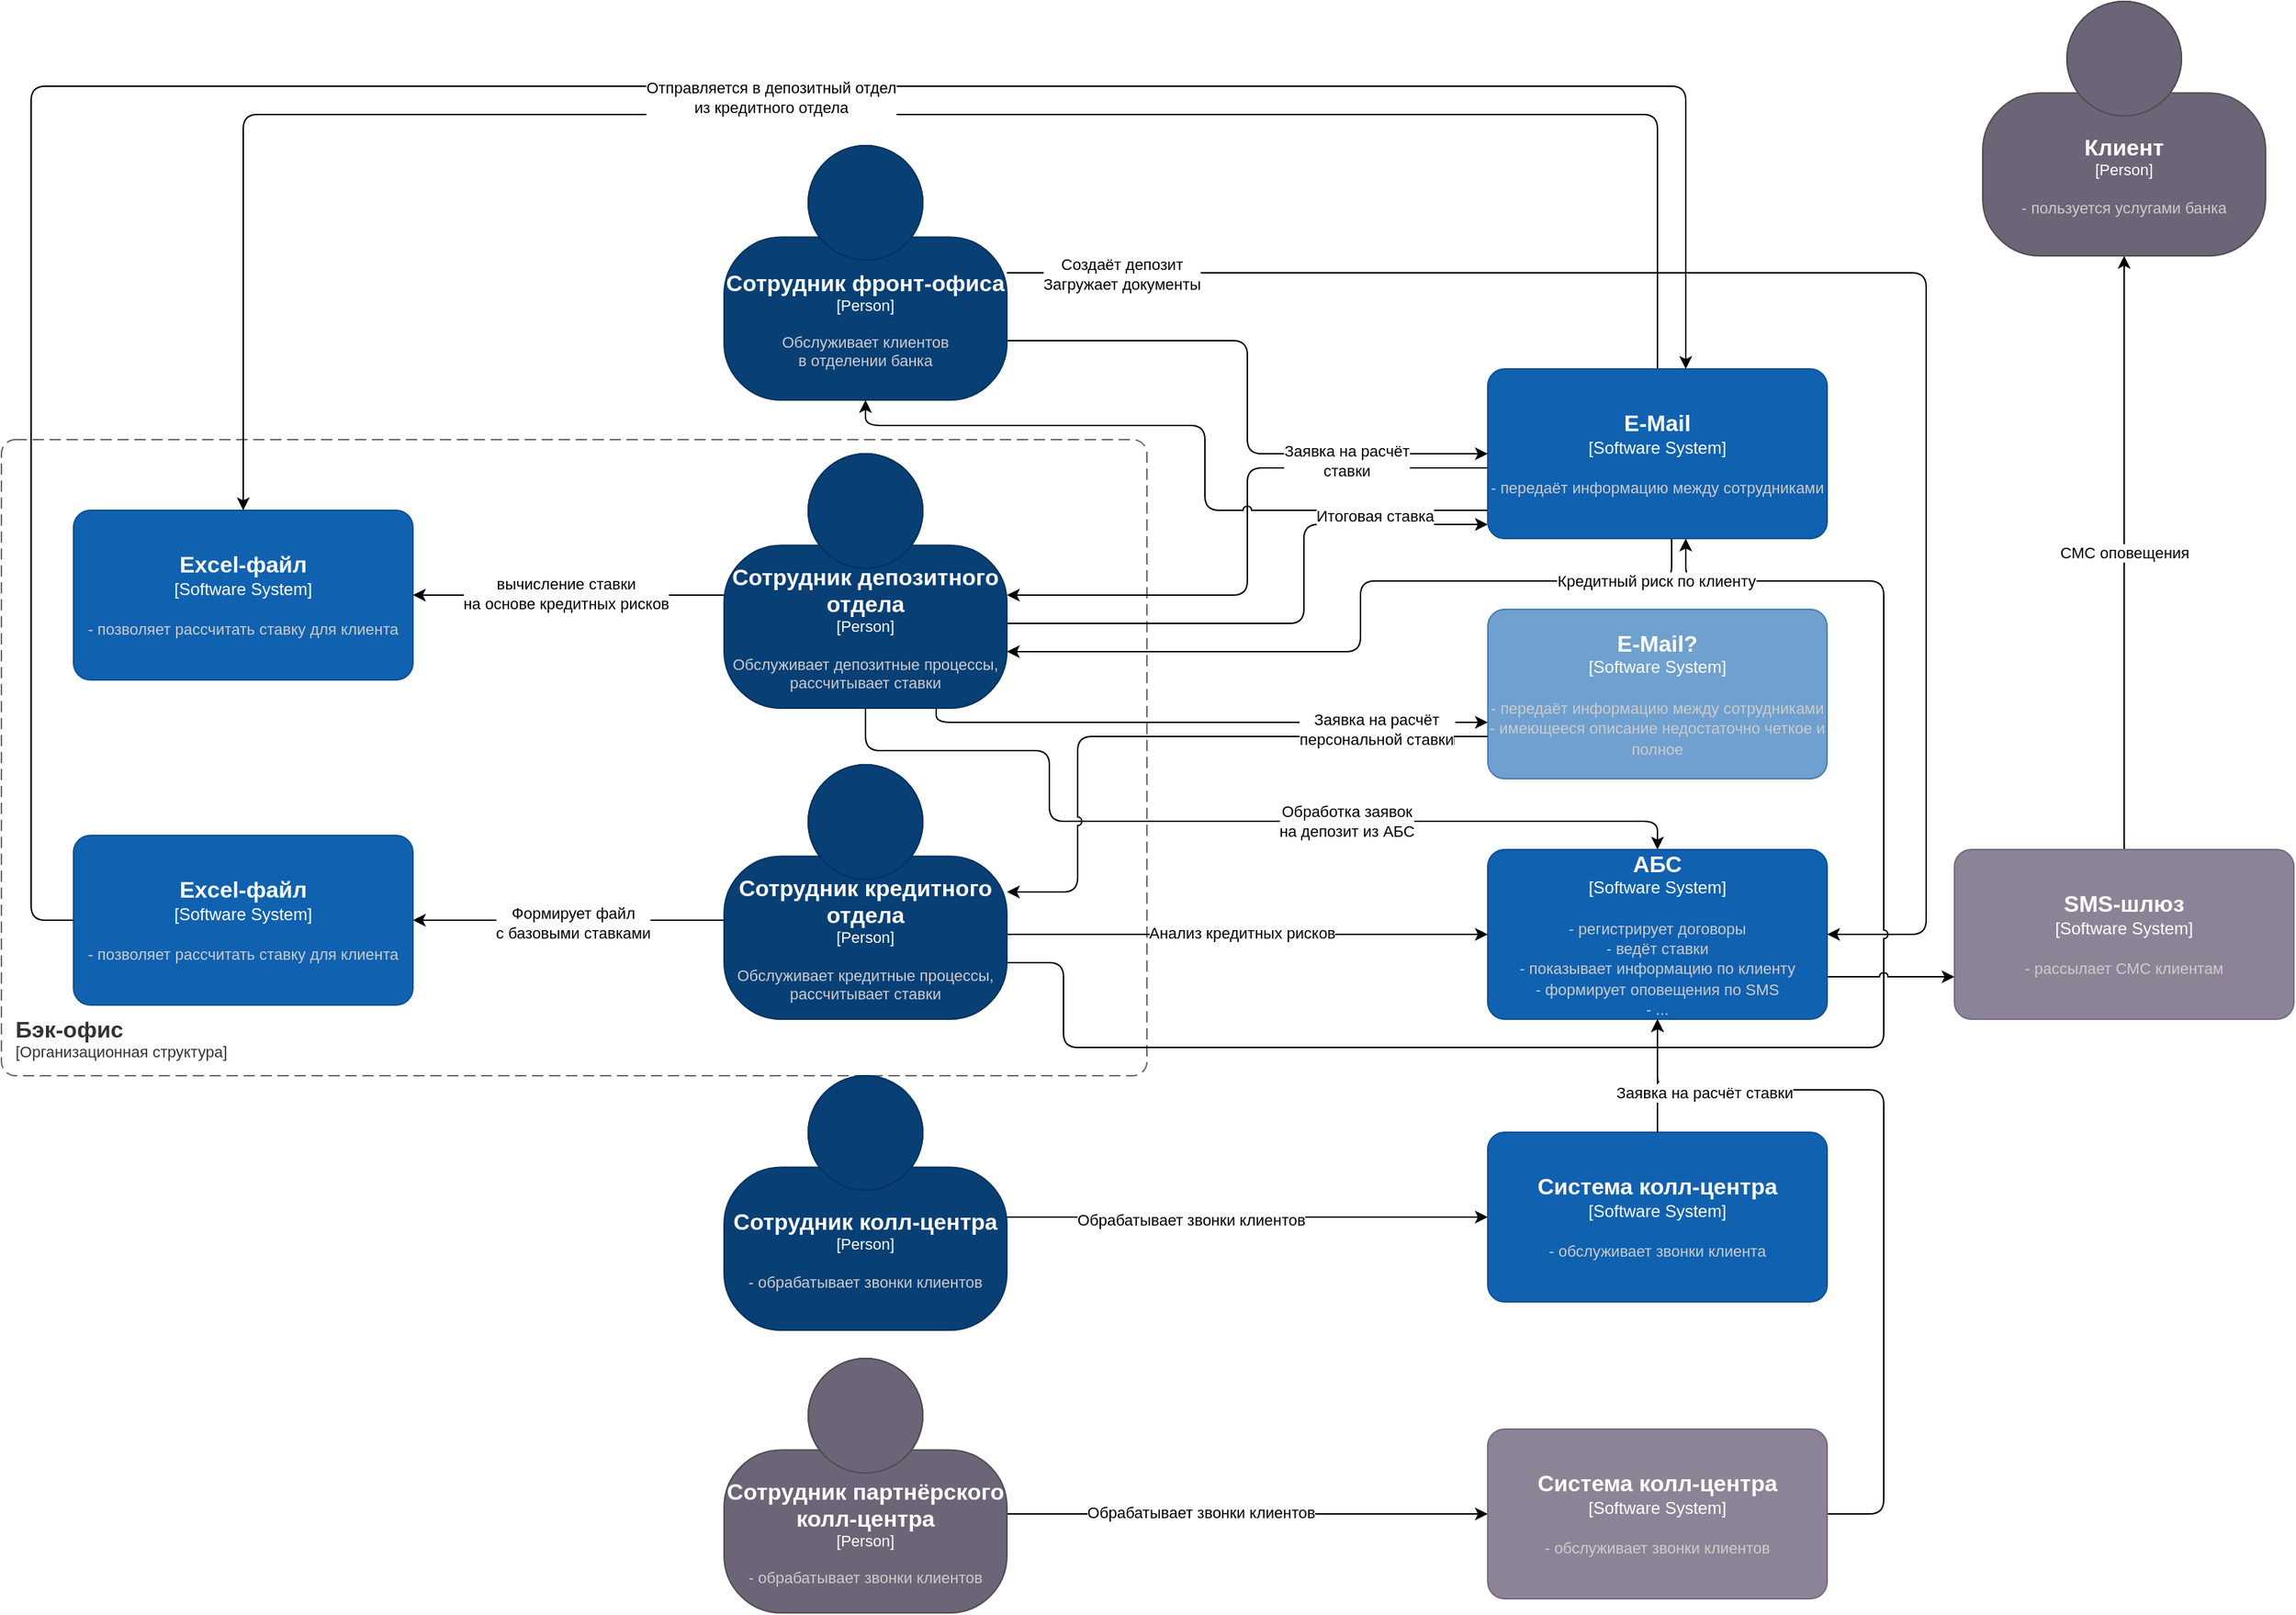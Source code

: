 <mxfile version="27.0.9">
  <diagram name="Страница — 1" id="KjWkleZZbCZscsp7wQsV">
    <mxGraphModel dx="2855" dy="1108" grid="1" gridSize="10" guides="1" tooltips="1" connect="1" arrows="1" fold="1" page="1" pageScale="1" pageWidth="827" pageHeight="1169" math="0" shadow="0">
      <root>
        <mxCell id="0" />
        <mxCell id="1" parent="0" />
        <object placeholders="1" c4Name="Бэк-офис" c4Type="SystemScopeBoundary" c4Application="Организационная структура" label="&lt;font style=&quot;font-size: 16px&quot;&gt;&lt;b&gt;&lt;div style=&quot;text-align: left&quot;&gt;%c4Name%&lt;/div&gt;&lt;/b&gt;&lt;/font&gt;&lt;div style=&quot;text-align: left&quot;&gt;[%c4Application%]&lt;/div&gt;" id="tq3pnu3r2JfOIP0zCL7x-13">
          <mxCell style="rounded=1;fontSize=11;whiteSpace=wrap;html=1;dashed=1;arcSize=20;fillColor=none;strokeColor=#666666;fontColor=#333333;labelBackgroundColor=none;align=left;verticalAlign=bottom;labelBorderColor=none;spacingTop=0;spacing=10;dashPattern=8 4;metaEdit=1;rotatable=0;perimeter=rectanglePerimeter;noLabel=0;labelPadding=0;allowArrows=0;connectable=0;expand=0;recursiveResize=0;editable=1;pointerEvents=0;absoluteArcSize=1;points=[[0.25,0,0],[0.5,0,0],[0.75,0,0],[1,0.25,0],[1,0.5,0],[1,0.75,0],[0.75,1,0],[0.5,1,0],[0.25,1,0],[0,0.75,0],[0,0.5,0],[0,0.25,0]];" vertex="1" parent="1">
            <mxGeometry x="-401" y="330" width="810" height="450" as="geometry" />
          </mxCell>
        </object>
        <mxCell id="tq3pnu3r2JfOIP0zCL7x-14" style="edgeStyle=orthogonalEdgeStyle;rounded=1;orthogonalLoop=1;jettySize=auto;html=1;curved=0;" edge="1" parent="1" source="tq3pnu3r2JfOIP0zCL7x-3" target="tq3pnu3r2JfOIP0zCL7x-15">
          <mxGeometry relative="1" as="geometry">
            <mxPoint x="650.0" y="522.49" as="targetPoint" />
            <mxPoint x="310" y="492.49" as="sourcePoint" />
            <Array as="points">
              <mxPoint x="260" y="530" />
            </Array>
          </mxGeometry>
        </mxCell>
        <mxCell id="tq3pnu3r2JfOIP0zCL7x-17" value="Заявка на расчёт&lt;div&gt;персональной ставки&lt;/div&gt;" style="edgeLabel;html=1;align=center;verticalAlign=middle;resizable=0;points=[];" vertex="1" connectable="0" parent="tq3pnu3r2JfOIP0zCL7x-14">
          <mxGeometry x="-0.116" relative="1" as="geometry">
            <mxPoint x="145" y="5" as="offset" />
          </mxGeometry>
        </mxCell>
        <mxCell id="tq3pnu3r2JfOIP0zCL7x-25" style="edgeStyle=orthogonalEdgeStyle;rounded=1;orthogonalLoop=1;jettySize=auto;html=1;curved=0;" edge="1" parent="1" source="tq3pnu3r2JfOIP0zCL7x-3" target="tq3pnu3r2JfOIP0zCL7x-24">
          <mxGeometry relative="1" as="geometry">
            <Array as="points">
              <mxPoint x="20" y="440" />
              <mxPoint x="20" y="440" />
            </Array>
          </mxGeometry>
        </mxCell>
        <mxCell id="tq3pnu3r2JfOIP0zCL7x-26" value="вычисление ставки&lt;div&gt;на основе кредитных рисков&lt;/div&gt;" style="edgeLabel;html=1;align=center;verticalAlign=middle;resizable=0;points=[];" vertex="1" connectable="0" parent="tq3pnu3r2JfOIP0zCL7x-25">
          <mxGeometry x="0.016" y="-1" relative="1" as="geometry">
            <mxPoint as="offset" />
          </mxGeometry>
        </mxCell>
        <mxCell id="tq3pnu3r2JfOIP0zCL7x-27" style="edgeStyle=orthogonalEdgeStyle;rounded=1;orthogonalLoop=1;jettySize=auto;html=1;curved=0;" edge="1" parent="1" source="tq3pnu3r2JfOIP0zCL7x-3" target="tq3pnu3r2JfOIP0zCL7x-5">
          <mxGeometry relative="1" as="geometry">
            <Array as="points">
              <mxPoint x="520" y="460" />
              <mxPoint x="520" y="390" />
            </Array>
          </mxGeometry>
        </mxCell>
        <mxCell id="tq3pnu3r2JfOIP0zCL7x-29" value="Итоговая ставка" style="edgeLabel;html=1;align=center;verticalAlign=middle;resizable=0;points=[];" vertex="1" connectable="0" parent="tq3pnu3r2JfOIP0zCL7x-27">
          <mxGeometry x="0.511" y="-1" relative="1" as="geometry">
            <mxPoint x="20" y="-8" as="offset" />
          </mxGeometry>
        </mxCell>
        <mxCell id="tq3pnu3r2JfOIP0zCL7x-41" style="edgeStyle=orthogonalEdgeStyle;rounded=1;orthogonalLoop=1;jettySize=auto;html=1;curved=0;jumpStyle=arc;" edge="1" parent="1" source="tq3pnu3r2JfOIP0zCL7x-3" target="tq3pnu3r2JfOIP0zCL7x-4">
          <mxGeometry relative="1" as="geometry">
            <Array as="points">
              <mxPoint x="210" y="550" />
              <mxPoint x="340" y="550" />
              <mxPoint x="340" y="600" />
              <mxPoint x="770" y="600" />
            </Array>
          </mxGeometry>
        </mxCell>
        <mxCell id="tq3pnu3r2JfOIP0zCL7x-42" value="Обработка заявок&lt;div&gt;на депозит из АБС&lt;/div&gt;" style="edgeLabel;html=1;align=center;verticalAlign=middle;resizable=0;points=[];" vertex="1" connectable="0" parent="tq3pnu3r2JfOIP0zCL7x-41">
          <mxGeometry x="0.272" relative="1" as="geometry">
            <mxPoint as="offset" />
          </mxGeometry>
        </mxCell>
        <object placeholders="1" c4Name="Сотрудник депозитного отдела" c4Type="Person" c4Description="Обслуживает депозитные процессы,&#xa;рассчитывает ставки" label="&lt;font style=&quot;font-size: 16px&quot;&gt;&lt;b&gt;%c4Name%&lt;/b&gt;&lt;/font&gt;&lt;div&gt;[%c4Type%]&lt;/div&gt;&lt;br&gt;&lt;div&gt;&lt;font style=&quot;font-size: 11px&quot;&gt;&lt;font color=&quot;#cccccc&quot;&gt;%c4Description%&lt;/font&gt;&lt;/div&gt;" id="tq3pnu3r2JfOIP0zCL7x-3">
          <mxCell style="html=1;fontSize=11;dashed=0;whiteSpace=wrap;fillColor=#083F75;strokeColor=#06315C;fontColor=#ffffff;shape=mxgraph.c4.person2;align=center;metaEdit=1;points=[[0.5,0,0],[1,0.5,0],[1,0.75,0],[0.75,1,0],[0.5,1,0],[0.25,1,0],[0,0.75,0],[0,0.5,0]];resizable=0;" vertex="1" parent="1">
            <mxGeometry x="110" y="340" width="200" height="180" as="geometry" />
          </mxCell>
        </object>
        <mxCell id="tq3pnu3r2JfOIP0zCL7x-6" style="edgeStyle=orthogonalEdgeStyle;rounded=1;orthogonalLoop=1;jettySize=auto;html=1;curved=0;" edge="1" parent="1" source="tq3pnu3r2JfOIP0zCL7x-1" target="tq3pnu3r2JfOIP0zCL7x-5">
          <mxGeometry relative="1" as="geometry">
            <Array as="points">
              <mxPoint x="480" y="260" />
              <mxPoint x="480" y="340" />
            </Array>
          </mxGeometry>
        </mxCell>
        <mxCell id="tq3pnu3r2JfOIP0zCL7x-8" value="Заявка на расчёт&lt;div&gt;ставки&lt;/div&gt;" style="edgeLabel;html=1;align=center;verticalAlign=middle;resizable=0;points=[];" vertex="1" connectable="0" parent="tq3pnu3r2JfOIP0zCL7x-6">
          <mxGeometry x="-0.512" relative="1" as="geometry">
            <mxPoint x="137" y="85" as="offset" />
          </mxGeometry>
        </mxCell>
        <mxCell id="tq3pnu3r2JfOIP0zCL7x-43" style="edgeStyle=orthogonalEdgeStyle;rounded=1;orthogonalLoop=1;jettySize=auto;html=1;curved=0;jumpStyle=arc;" edge="1" parent="1" source="tq3pnu3r2JfOIP0zCL7x-1" target="tq3pnu3r2JfOIP0zCL7x-4">
          <mxGeometry relative="1" as="geometry">
            <Array as="points">
              <mxPoint x="960" y="212" />
              <mxPoint x="960" y="680" />
            </Array>
          </mxGeometry>
        </mxCell>
        <mxCell id="tq3pnu3r2JfOIP0zCL7x-44" value="Создаёт депозит&lt;div&gt;Загружает документы&lt;/div&gt;" style="edgeLabel;html=1;align=center;verticalAlign=middle;resizable=0;points=[];" vertex="1" connectable="0" parent="tq3pnu3r2JfOIP0zCL7x-43">
          <mxGeometry x="-0.864" y="-1" relative="1" as="geometry">
            <mxPoint as="offset" />
          </mxGeometry>
        </mxCell>
        <object placeholders="1" c4Name="Сотрудник фронт-офиса" c4Type="Person" c4Description="Обслуживает клиентов&#xa;в отделении банка" label="&lt;font style=&quot;font-size: 16px&quot;&gt;&lt;b&gt;%c4Name%&lt;/b&gt;&lt;/font&gt;&lt;div&gt;[%c4Type%]&lt;/div&gt;&lt;br&gt;&lt;div&gt;&lt;font style=&quot;font-size: 11px&quot;&gt;&lt;font color=&quot;#cccccc&quot;&gt;%c4Description%&lt;/font&gt;&lt;/div&gt;" id="tq3pnu3r2JfOIP0zCL7x-1">
          <mxCell style="html=1;fontSize=11;dashed=0;whiteSpace=wrap;fillColor=#083F75;strokeColor=#06315C;fontColor=#ffffff;shape=mxgraph.c4.person2;align=center;metaEdit=1;points=[[0.5,0,0],[1,0.5,0],[1,0.75,0],[0.75,1,0],[0.5,1,0],[0.25,1,0],[0,0.75,0],[0,0.5,0]];resizable=0;" vertex="1" parent="1">
            <mxGeometry x="110" y="122" width="200" height="180" as="geometry" />
          </mxCell>
        </object>
        <mxCell id="tq3pnu3r2JfOIP0zCL7x-19" style="edgeStyle=orthogonalEdgeStyle;rounded=0;orthogonalLoop=1;jettySize=auto;html=1;" edge="1" parent="1" source="tq3pnu3r2JfOIP0zCL7x-2" target="tq3pnu3r2JfOIP0zCL7x-4">
          <mxGeometry relative="1" as="geometry">
            <Array as="points">
              <mxPoint x="390" y="680" />
              <mxPoint x="390" y="680" />
            </Array>
          </mxGeometry>
        </mxCell>
        <mxCell id="tq3pnu3r2JfOIP0zCL7x-20" value="Анализ кредитных рисков" style="edgeLabel;html=1;align=center;verticalAlign=middle;resizable=0;points=[];" vertex="1" connectable="0" parent="tq3pnu3r2JfOIP0zCL7x-19">
          <mxGeometry x="-0.023" y="1" relative="1" as="geometry">
            <mxPoint as="offset" />
          </mxGeometry>
        </mxCell>
        <mxCell id="tq3pnu3r2JfOIP0zCL7x-21" style="edgeStyle=orthogonalEdgeStyle;rounded=1;orthogonalLoop=1;jettySize=auto;html=1;curved=0;jumpStyle=arc;" edge="1" parent="1" source="tq3pnu3r2JfOIP0zCL7x-2" target="tq3pnu3r2JfOIP0zCL7x-5">
          <mxGeometry relative="1" as="geometry">
            <Array as="points">
              <mxPoint x="350" y="700" />
              <mxPoint x="350" y="760" />
              <mxPoint x="930" y="760" />
              <mxPoint x="930" y="430" />
              <mxPoint x="790" y="430" />
            </Array>
          </mxGeometry>
        </mxCell>
        <mxCell id="tq3pnu3r2JfOIP0zCL7x-51" style="edgeStyle=orthogonalEdgeStyle;rounded=0;orthogonalLoop=1;jettySize=auto;html=1;" edge="1" parent="1" source="tq3pnu3r2JfOIP0zCL7x-2" target="tq3pnu3r2JfOIP0zCL7x-50">
          <mxGeometry relative="1" as="geometry">
            <Array as="points">
              <mxPoint x="50" y="670" />
              <mxPoint x="50" y="670" />
            </Array>
          </mxGeometry>
        </mxCell>
        <mxCell id="tq3pnu3r2JfOIP0zCL7x-52" value="Формирует файл&lt;div&gt;с базовыми ставками&lt;/div&gt;" style="edgeLabel;html=1;align=center;verticalAlign=middle;resizable=0;points=[];" vertex="1" connectable="0" parent="tq3pnu3r2JfOIP0zCL7x-51">
          <mxGeometry x="-0.021" y="2" relative="1" as="geometry">
            <mxPoint as="offset" />
          </mxGeometry>
        </mxCell>
        <object placeholders="1" c4Name="Сотрудник кредитного отдела" c4Type="Person" c4Description="Обслуживает кредитные процессы,&#xa;рассчитывает ставки" label="&lt;font style=&quot;font-size: 16px&quot;&gt;&lt;b&gt;%c4Name%&lt;/b&gt;&lt;/font&gt;&lt;div&gt;[%c4Type%]&lt;/div&gt;&lt;br&gt;&lt;div&gt;&lt;font style=&quot;font-size: 11px&quot;&gt;&lt;font color=&quot;#cccccc&quot;&gt;%c4Description%&lt;/font&gt;&lt;/div&gt;" id="tq3pnu3r2JfOIP0zCL7x-2">
          <mxCell style="html=1;fontSize=11;dashed=0;whiteSpace=wrap;fillColor=#083F75;strokeColor=#06315C;fontColor=#ffffff;shape=mxgraph.c4.person2;align=center;metaEdit=1;points=[[0.5,0,0],[1,0.5,0],[1,0.75,0],[0.75,1,0],[0.5,1,0],[0.25,1,0],[0,0.75,0],[0,0.5,0]];resizable=0;" vertex="1" parent="1">
            <mxGeometry x="110" y="560" width="200" height="180" as="geometry" />
          </mxCell>
        </object>
        <mxCell id="tq3pnu3r2JfOIP0zCL7x-46" style="edgeStyle=orthogonalEdgeStyle;rounded=0;orthogonalLoop=1;jettySize=auto;html=1;jumpStyle=arc;" edge="1" parent="1" source="tq3pnu3r2JfOIP0zCL7x-4" target="tq3pnu3r2JfOIP0zCL7x-45">
          <mxGeometry relative="1" as="geometry">
            <Array as="points">
              <mxPoint x="940" y="710" />
              <mxPoint x="940" y="710" />
            </Array>
          </mxGeometry>
        </mxCell>
        <object placeholders="1" c4Name="АБС" c4Type="Software System" c4Description="- регистрирует договоры&#xa;- ведёт ставки&#xa;- показывает информацию по клиенту&#xa;- формирует оповещения по SMS&#xa;- ..." label="&lt;font style=&quot;font-size: 16px&quot;&gt;&lt;b&gt;%c4Name%&lt;/b&gt;&lt;/font&gt;&lt;div&gt;[%c4Type%]&lt;/div&gt;&lt;br&gt;&lt;div&gt;&lt;font style=&quot;font-size: 11px&quot;&gt;&lt;font color=&quot;#cccccc&quot;&gt;%c4Description%&lt;/font&gt;&lt;/div&gt;" id="tq3pnu3r2JfOIP0zCL7x-4">
          <mxCell style="rounded=1;whiteSpace=wrap;html=1;labelBackgroundColor=none;fillColor=#1061B0;fontColor=#ffffff;align=center;arcSize=10;strokeColor=#0D5091;metaEdit=1;resizable=0;points=[[0.25,0,0],[0.5,0,0],[0.75,0,0],[1,0.25,0],[1,0.5,0],[1,0.75,0],[0.75,1,0],[0.5,1,0],[0.25,1,0],[0,0.75,0],[0,0.5,0],[0,0.25,0]];" vertex="1" parent="1">
            <mxGeometry x="650" y="620" width="240" height="120" as="geometry" />
          </mxCell>
        </object>
        <mxCell id="tq3pnu3r2JfOIP0zCL7x-7" style="edgeStyle=orthogonalEdgeStyle;rounded=1;orthogonalLoop=1;jettySize=auto;html=1;curved=0;" edge="1" parent="1" source="tq3pnu3r2JfOIP0zCL7x-5" target="tq3pnu3r2JfOIP0zCL7x-3">
          <mxGeometry relative="1" as="geometry">
            <Array as="points">
              <mxPoint x="480" y="350" />
              <mxPoint x="480" y="440" />
            </Array>
          </mxGeometry>
        </mxCell>
        <mxCell id="tq3pnu3r2JfOIP0zCL7x-9" value="Заявка на расчёт&lt;div&gt;ставки&lt;/div&gt;" style="edgeLabel;html=1;align=center;verticalAlign=middle;resizable=0;points=[];" vertex="1" connectable="0" parent="tq3pnu3r2JfOIP0zCL7x-7">
          <mxGeometry x="-0.037" relative="1" as="geometry">
            <mxPoint x="70" y="-42" as="offset" />
          </mxGeometry>
        </mxCell>
        <mxCell id="tq3pnu3r2JfOIP0zCL7x-22" style="edgeStyle=orthogonalEdgeStyle;rounded=1;orthogonalLoop=1;jettySize=auto;html=1;curved=0;" edge="1" parent="1" source="tq3pnu3r2JfOIP0zCL7x-5" target="tq3pnu3r2JfOIP0zCL7x-3">
          <mxGeometry relative="1" as="geometry">
            <Array as="points">
              <mxPoint x="780" y="430" />
              <mxPoint x="560" y="430" />
              <mxPoint x="560" y="480" />
            </Array>
          </mxGeometry>
        </mxCell>
        <mxCell id="tq3pnu3r2JfOIP0zCL7x-23" value="Кредитный риск по клиенту" style="edgeLabel;html=1;align=center;verticalAlign=middle;resizable=0;points=[];" vertex="1" connectable="0" parent="tq3pnu3r2JfOIP0zCL7x-22">
          <mxGeometry x="-0.264" relative="1" as="geometry">
            <mxPoint x="161" as="offset" />
          </mxGeometry>
        </mxCell>
        <mxCell id="tq3pnu3r2JfOIP0zCL7x-28" style="edgeStyle=orthogonalEdgeStyle;rounded=1;orthogonalLoop=1;jettySize=auto;html=1;curved=0;jumpStyle=arc;" edge="1" parent="1" source="tq3pnu3r2JfOIP0zCL7x-5" target="tq3pnu3r2JfOIP0zCL7x-1">
          <mxGeometry relative="1" as="geometry">
            <mxPoint x="380" y="280" as="targetPoint" />
            <Array as="points">
              <mxPoint x="450" y="380" />
              <mxPoint x="450" y="320" />
              <mxPoint x="210" y="320" />
            </Array>
          </mxGeometry>
        </mxCell>
        <mxCell id="tq3pnu3r2JfOIP0zCL7x-30" value="Итоговая ставка" style="edgeLabel;html=1;align=center;verticalAlign=middle;resizable=0;points=[];" vertex="1" connectable="0" parent="tq3pnu3r2JfOIP0zCL7x-28">
          <mxGeometry x="-0.898" y="-1" relative="1" as="geometry">
            <mxPoint x="-54" y="5" as="offset" />
          </mxGeometry>
        </mxCell>
        <mxCell id="tq3pnu3r2JfOIP0zCL7x-54" style="edgeStyle=orthogonalEdgeStyle;rounded=1;orthogonalLoop=1;jettySize=auto;html=1;curved=0;" edge="1" parent="1" source="tq3pnu3r2JfOIP0zCL7x-5" target="tq3pnu3r2JfOIP0zCL7x-24">
          <mxGeometry relative="1" as="geometry">
            <Array as="points">
              <mxPoint x="770" y="100" />
              <mxPoint x="-230" y="100" />
            </Array>
          </mxGeometry>
        </mxCell>
        <object placeholders="1" c4Name="E-Mail" c4Type="Software System" c4Description="- передаёт информацию между сотрудниками" label="&lt;font style=&quot;font-size: 16px&quot;&gt;&lt;b&gt;%c4Name%&lt;/b&gt;&lt;/font&gt;&lt;div&gt;[%c4Type%]&lt;/div&gt;&lt;br&gt;&lt;div&gt;&lt;font style=&quot;font-size: 11px&quot;&gt;&lt;font color=&quot;#cccccc&quot;&gt;%c4Description%&lt;/font&gt;&lt;/div&gt;" id="tq3pnu3r2JfOIP0zCL7x-5">
          <mxCell style="rounded=1;whiteSpace=wrap;html=1;labelBackgroundColor=none;fillColor=#1061B0;fontColor=#ffffff;align=center;arcSize=10;strokeColor=#0D5091;metaEdit=1;resizable=0;points=[[0.25,0,0],[0.5,0,0],[0.75,0,0],[1,0.25,0],[1,0.5,0],[1,0.75,0],[0.75,1,0],[0.5,1,0],[0.25,1,0],[0,0.75,0],[0,0.5,0],[0,0.25,0]];" vertex="1" parent="1">
            <mxGeometry x="650" y="280" width="240" height="120" as="geometry" />
          </mxCell>
        </object>
        <mxCell id="tq3pnu3r2JfOIP0zCL7x-33" style="edgeStyle=orthogonalEdgeStyle;rounded=1;orthogonalLoop=1;jettySize=auto;html=1;curved=0;" edge="1" parent="1" source="tq3pnu3r2JfOIP0zCL7x-11" target="tq3pnu3r2JfOIP0zCL7x-31">
          <mxGeometry relative="1" as="geometry">
            <Array as="points">
              <mxPoint x="390" y="880" />
              <mxPoint x="390" y="880" />
            </Array>
          </mxGeometry>
        </mxCell>
        <mxCell id="tq3pnu3r2JfOIP0zCL7x-34" value="Обрабатывает звонки клиентов" style="edgeLabel;html=1;align=center;verticalAlign=middle;resizable=0;points=[];" vertex="1" connectable="0" parent="tq3pnu3r2JfOIP0zCL7x-33">
          <mxGeometry x="-0.237" y="-2" relative="1" as="geometry">
            <mxPoint as="offset" />
          </mxGeometry>
        </mxCell>
        <object placeholders="1" c4Name="Сотрудник колл-центра" c4Type="Person" c4Description="- обрабатывает звонки клиентов" label="&lt;font style=&quot;font-size: 16px&quot;&gt;&lt;b&gt;%c4Name%&lt;/b&gt;&lt;/font&gt;&lt;div&gt;[%c4Type%]&lt;/div&gt;&lt;br&gt;&lt;div&gt;&lt;font style=&quot;font-size: 11px&quot;&gt;&lt;font color=&quot;#cccccc&quot;&gt;%c4Description%&lt;/font&gt;&lt;/div&gt;" id="tq3pnu3r2JfOIP0zCL7x-11">
          <mxCell style="html=1;fontSize=11;dashed=0;whiteSpace=wrap;fillColor=#083F75;strokeColor=#06315C;fontColor=#ffffff;shape=mxgraph.c4.person2;align=center;metaEdit=1;points=[[0.5,0,0],[1,0.5,0],[1,0.75,0],[0.75,1,0],[0.5,1,0],[0.25,1,0],[0,0.75,0],[0,0.5,0]];resizable=0;" vertex="1" parent="1">
            <mxGeometry x="110" y="780" width="200" height="180" as="geometry" />
          </mxCell>
        </object>
        <mxCell id="tq3pnu3r2JfOIP0zCL7x-35" style="edgeStyle=orthogonalEdgeStyle;rounded=0;orthogonalLoop=1;jettySize=auto;html=1;" edge="1" parent="1" source="tq3pnu3r2JfOIP0zCL7x-12" target="tq3pnu3r2JfOIP0zCL7x-32">
          <mxGeometry relative="1" as="geometry">
            <Array as="points">
              <mxPoint x="390" y="1090" />
              <mxPoint x="390" y="1090" />
            </Array>
          </mxGeometry>
        </mxCell>
        <mxCell id="tq3pnu3r2JfOIP0zCL7x-36" value="Обрабатывает звонки клиентов" style="edgeLabel;html=1;align=center;verticalAlign=middle;resizable=0;points=[];" vertex="1" connectable="0" parent="tq3pnu3r2JfOIP0zCL7x-35">
          <mxGeometry x="-0.194" y="1" relative="1" as="geometry">
            <mxPoint as="offset" />
          </mxGeometry>
        </mxCell>
        <object placeholders="1" c4Name="Сотрудник партнёрского&#xa;колл-центра" c4Type="Person" c4Description="- обрабатывает звонки клиентов" label="&lt;font style=&quot;font-size: 16px&quot;&gt;&lt;b&gt;%c4Name%&lt;/b&gt;&lt;/font&gt;&lt;div&gt;[%c4Type%]&lt;/div&gt;&lt;br&gt;&lt;div&gt;&lt;font style=&quot;font-size: 11px&quot;&gt;&lt;font color=&quot;#cccccc&quot;&gt;%c4Description%&lt;/font&gt;&lt;/div&gt;" id="tq3pnu3r2JfOIP0zCL7x-12">
          <mxCell style="html=1;fontSize=11;dashed=0;whiteSpace=wrap;fillColor=#6C6477;strokeColor=#4D4D4D;fontColor=#ffffff;shape=mxgraph.c4.person2;align=center;metaEdit=1;points=[[0.5,0,0],[1,0.5,0],[1,0.75,0],[0.75,1,0],[0.5,1,0],[0.25,1,0],[0,0.75,0],[0,0.5,0]];resizable=0;" vertex="1" parent="1">
            <mxGeometry x="110" y="980" width="200" height="180" as="geometry" />
          </mxCell>
        </object>
        <mxCell id="tq3pnu3r2JfOIP0zCL7x-16" style="edgeStyle=orthogonalEdgeStyle;rounded=1;orthogonalLoop=1;jettySize=auto;html=1;curved=0;jumpStyle=arc;" edge="1" parent="1" source="tq3pnu3r2JfOIP0zCL7x-15" target="tq3pnu3r2JfOIP0zCL7x-2">
          <mxGeometry relative="1" as="geometry">
            <Array as="points">
              <mxPoint x="360" y="540" />
              <mxPoint x="360" y="650" />
            </Array>
          </mxGeometry>
        </mxCell>
        <mxCell id="tq3pnu3r2JfOIP0zCL7x-18" value="Заявка на расчёт&lt;div&gt;персональной ставки&lt;/div&gt;" style="edgeLabel;html=1;align=center;verticalAlign=middle;resizable=0;points=[];" vertex="1" connectable="0" parent="tq3pnu3r2JfOIP0zCL7x-16">
          <mxGeometry x="-0.371" y="1" relative="1" as="geometry">
            <mxPoint x="62" y="-6" as="offset" />
          </mxGeometry>
        </mxCell>
        <object placeholders="1" c4Name="E-Mail?" c4Type="Software System" c4Description="- передаёт информацию между сотрудниками&#xa;- имеющееся описание недостаточно четкое и полное" label="&lt;font style=&quot;font-size: 16px&quot;&gt;&lt;b&gt;%c4Name%&lt;/b&gt;&lt;/font&gt;&lt;div&gt;[%c4Type%]&lt;/div&gt;&lt;br&gt;&lt;div&gt;&lt;font style=&quot;font-size: 11px&quot;&gt;&lt;font color=&quot;#cccccc&quot;&gt;%c4Description%&lt;/font&gt;&lt;/div&gt;" id="tq3pnu3r2JfOIP0zCL7x-15">
          <mxCell style="rounded=1;whiteSpace=wrap;html=1;labelBackgroundColor=none;fillColor=#1061B0;fontColor=#ffffff;align=center;arcSize=10;strokeColor=#0D5091;metaEdit=1;resizable=0;points=[[0.25,0,0],[0.5,0,0],[0.75,0,0],[1,0.25,0],[1,0.5,0],[1,0.75,0],[0.75,1,0],[0.5,1,0],[0.25,1,0],[0,0.75,0],[0,0.5,0],[0,0.25,0]];opacity=60;" vertex="1" parent="1">
            <mxGeometry x="650" y="450" width="240" height="120" as="geometry" />
          </mxCell>
        </object>
        <object placeholders="1" c4Name="Excel-файл" c4Type="Software System" c4Description="- позволяет рассчитать ставку для клиента" label="&lt;font style=&quot;font-size: 16px&quot;&gt;&lt;b&gt;%c4Name%&lt;/b&gt;&lt;/font&gt;&lt;div&gt;[%c4Type%]&lt;/div&gt;&lt;br&gt;&lt;div&gt;&lt;font style=&quot;font-size: 11px&quot;&gt;&lt;font color=&quot;#cccccc&quot;&gt;%c4Description%&lt;/font&gt;&lt;/div&gt;" id="tq3pnu3r2JfOIP0zCL7x-24">
          <mxCell style="rounded=1;whiteSpace=wrap;html=1;labelBackgroundColor=none;fillColor=#1061B0;fontColor=#ffffff;align=center;arcSize=10;strokeColor=#0D5091;metaEdit=1;resizable=0;points=[[0.25,0,0],[0.5,0,0],[0.75,0,0],[1,0.25,0],[1,0.5,0],[1,0.75,0],[0.75,1,0],[0.5,1,0],[0.25,1,0],[0,0.75,0],[0,0.5,0],[0,0.25,0]];" vertex="1" parent="1">
            <mxGeometry x="-350" y="380" width="240" height="120" as="geometry" />
          </mxCell>
        </object>
        <object placeholders="1" c4Name="Система колл-центра" c4Type="Software System" c4Description="- обслуживает звонки клиента" label="&lt;font style=&quot;font-size: 16px&quot;&gt;&lt;b&gt;%c4Name%&lt;/b&gt;&lt;/font&gt;&lt;div&gt;[%c4Type%]&lt;/div&gt;&lt;br&gt;&lt;div&gt;&lt;font style=&quot;font-size: 11px&quot;&gt;&lt;font color=&quot;#cccccc&quot;&gt;%c4Description%&lt;/font&gt;&lt;/div&gt;" id="tq3pnu3r2JfOIP0zCL7x-31">
          <mxCell style="rounded=1;whiteSpace=wrap;html=1;labelBackgroundColor=none;fillColor=#1061B0;fontColor=#ffffff;align=center;arcSize=10;strokeColor=#0D5091;metaEdit=1;resizable=0;points=[[0.25,0,0],[0.5,0,0],[0.75,0,0],[1,0.25,0],[1,0.5,0],[1,0.75,0],[0.75,1,0],[0.5,1,0],[0.25,1,0],[0,0.75,0],[0,0.5,0],[0,0.25,0]];" vertex="1" parent="1">
            <mxGeometry x="650" y="820" width="240" height="120" as="geometry" />
          </mxCell>
        </object>
        <mxCell id="tq3pnu3r2JfOIP0zCL7x-38" style="edgeStyle=orthogonalEdgeStyle;rounded=1;orthogonalLoop=1;jettySize=auto;html=1;curved=0;" edge="1" parent="1" source="tq3pnu3r2JfOIP0zCL7x-32" target="tq3pnu3r2JfOIP0zCL7x-4">
          <mxGeometry relative="1" as="geometry">
            <Array as="points">
              <mxPoint x="930" y="1090" />
              <mxPoint x="930" y="790" />
              <mxPoint x="770" y="790" />
            </Array>
          </mxGeometry>
        </mxCell>
        <mxCell id="tq3pnu3r2JfOIP0zCL7x-39" value="Заявка на расчёт ставки" style="edgeLabel;html=1;align=center;verticalAlign=middle;resizable=0;points=[];" vertex="1" connectable="0" parent="tq3pnu3r2JfOIP0zCL7x-38">
          <mxGeometry x="0.7" y="1" relative="1" as="geometry">
            <mxPoint as="offset" />
          </mxGeometry>
        </mxCell>
        <object placeholders="1" c4Name="Система колл-центра" c4Type="Software System" c4Description="- обслуживает звонки клиентов" label="&lt;font style=&quot;font-size: 16px&quot;&gt;&lt;b&gt;%c4Name%&lt;/b&gt;&lt;/font&gt;&lt;div&gt;[%c4Type%]&lt;/div&gt;&lt;br&gt;&lt;div&gt;&lt;font style=&quot;font-size: 11px&quot;&gt;&lt;font color=&quot;#cccccc&quot;&gt;%c4Description%&lt;/font&gt;&lt;/div&gt;" id="tq3pnu3r2JfOIP0zCL7x-32">
          <mxCell style="rounded=1;whiteSpace=wrap;html=1;labelBackgroundColor=none;fillColor=#8C8496;fontColor=#ffffff;align=center;arcSize=10;strokeColor=#736782;metaEdit=1;resizable=0;points=[[0.25,0,0],[0.5,0,0],[0.75,0,0],[1,0.25,0],[1,0.5,0],[1,0.75,0],[0.75,1,0],[0.5,1,0],[0.25,1,0],[0,0.75,0],[0,0.5,0],[0,0.25,0]];" vertex="1" parent="1">
            <mxGeometry x="650" y="1030" width="240" height="120" as="geometry" />
          </mxCell>
        </object>
        <mxCell id="tq3pnu3r2JfOIP0zCL7x-37" style="edgeStyle=orthogonalEdgeStyle;rounded=0;orthogonalLoop=1;jettySize=auto;html=1;" edge="1" parent="1" source="tq3pnu3r2JfOIP0zCL7x-31" target="tq3pnu3r2JfOIP0zCL7x-4">
          <mxGeometry relative="1" as="geometry" />
        </mxCell>
        <mxCell id="tq3pnu3r2JfOIP0zCL7x-40" value="Заявка на расчёт ставки" style="edgeLabel;html=1;align=center;verticalAlign=middle;resizable=0;points=[];" vertex="1" connectable="0" parent="tq3pnu3r2JfOIP0zCL7x-37">
          <mxGeometry x="-0.582" y="-1" relative="1" as="geometry">
            <mxPoint x="32" y="-12" as="offset" />
          </mxGeometry>
        </mxCell>
        <mxCell id="tq3pnu3r2JfOIP0zCL7x-48" style="edgeStyle=orthogonalEdgeStyle;rounded=1;orthogonalLoop=1;jettySize=auto;html=1;curved=0;" edge="1" parent="1" source="tq3pnu3r2JfOIP0zCL7x-45" target="tq3pnu3r2JfOIP0zCL7x-47">
          <mxGeometry relative="1" as="geometry" />
        </mxCell>
        <mxCell id="tq3pnu3r2JfOIP0zCL7x-49" value="СМС оповещения" style="edgeLabel;html=1;align=center;verticalAlign=middle;resizable=0;points=[];" vertex="1" connectable="0" parent="tq3pnu3r2JfOIP0zCL7x-48">
          <mxGeometry x="0.001" relative="1" as="geometry">
            <mxPoint as="offset" />
          </mxGeometry>
        </mxCell>
        <object placeholders="1" c4Name="SMS-шлюз" c4Type="Software System" c4Description="- рассылает СМС клиентам" label="&lt;font style=&quot;font-size: 16px&quot;&gt;&lt;b&gt;%c4Name%&lt;/b&gt;&lt;/font&gt;&lt;div&gt;[%c4Type%]&lt;/div&gt;&lt;br&gt;&lt;div&gt;&lt;font style=&quot;font-size: 11px&quot;&gt;&lt;font color=&quot;#cccccc&quot;&gt;%c4Description%&lt;/font&gt;&lt;/div&gt;" id="tq3pnu3r2JfOIP0zCL7x-45">
          <mxCell style="rounded=1;whiteSpace=wrap;html=1;labelBackgroundColor=none;fillColor=#8C8496;fontColor=#ffffff;align=center;arcSize=10;strokeColor=#736782;metaEdit=1;resizable=0;points=[[0.25,0,0],[0.5,0,0],[0.75,0,0],[1,0.25,0],[1,0.5,0],[1,0.75,0],[0.75,1,0],[0.5,1,0],[0.25,1,0],[0,0.75,0],[0,0.5,0],[0,0.25,0]];" vertex="1" parent="1">
            <mxGeometry x="980" y="620" width="240" height="120" as="geometry" />
          </mxCell>
        </object>
        <object placeholders="1" c4Name="Клиент" c4Type="Person" c4Description="- пользуется услугами банка" label="&lt;font style=&quot;font-size: 16px&quot;&gt;&lt;b&gt;%c4Name%&lt;/b&gt;&lt;/font&gt;&lt;div&gt;[%c4Type%]&lt;/div&gt;&lt;br&gt;&lt;div&gt;&lt;font style=&quot;font-size: 11px&quot;&gt;&lt;font color=&quot;#cccccc&quot;&gt;%c4Description%&lt;/font&gt;&lt;/div&gt;" id="tq3pnu3r2JfOIP0zCL7x-47">
          <mxCell style="html=1;fontSize=11;dashed=0;whiteSpace=wrap;fillColor=#6C6477;strokeColor=#4D4D4D;fontColor=#ffffff;shape=mxgraph.c4.person2;align=center;metaEdit=1;points=[[0.5,0,0],[1,0.5,0],[1,0.75,0],[0.75,1,0],[0.5,1,0],[0.25,1,0],[0,0.75,0],[0,0.5,0]];resizable=0;" vertex="1" parent="1">
            <mxGeometry x="1000" y="20" width="200" height="180" as="geometry" />
          </mxCell>
        </object>
        <mxCell id="tq3pnu3r2JfOIP0zCL7x-53" style="edgeStyle=orthogonalEdgeStyle;rounded=1;orthogonalLoop=1;jettySize=auto;html=1;curved=0;" edge="1" parent="1" source="tq3pnu3r2JfOIP0zCL7x-50" target="tq3pnu3r2JfOIP0zCL7x-5">
          <mxGeometry relative="1" as="geometry">
            <Array as="points">
              <mxPoint x="-380" y="670" />
              <mxPoint x="-380" y="80" />
              <mxPoint x="790" y="80" />
            </Array>
          </mxGeometry>
        </mxCell>
        <mxCell id="tq3pnu3r2JfOIP0zCL7x-55" value="Отправляется в депозитный отдел&lt;div&gt;из кредитного отдела&lt;/div&gt;" style="edgeLabel;html=1;align=center;verticalAlign=middle;resizable=0;points=[];" vertex="1" connectable="0" parent="tq3pnu3r2JfOIP0zCL7x-53">
          <mxGeometry x="0.148" y="-1" relative="1" as="geometry">
            <mxPoint y="7" as="offset" />
          </mxGeometry>
        </mxCell>
        <object placeholders="1" c4Name="Excel-файл" c4Type="Software System" c4Description="- позволяет рассчитать ставку для клиента" label="&lt;font style=&quot;font-size: 16px&quot;&gt;&lt;b&gt;%c4Name%&lt;/b&gt;&lt;/font&gt;&lt;div&gt;[%c4Type%]&lt;/div&gt;&lt;br&gt;&lt;div&gt;&lt;font style=&quot;font-size: 11px&quot;&gt;&lt;font color=&quot;#cccccc&quot;&gt;%c4Description%&lt;/font&gt;&lt;/div&gt;" id="tq3pnu3r2JfOIP0zCL7x-50">
          <mxCell style="rounded=1;whiteSpace=wrap;html=1;labelBackgroundColor=none;fillColor=#1061B0;fontColor=#ffffff;align=center;arcSize=10;strokeColor=#0D5091;metaEdit=1;resizable=0;points=[[0.25,0,0],[0.5,0,0],[0.75,0,0],[1,0.25,0],[1,0.5,0],[1,0.75,0],[0.75,1,0],[0.5,1,0],[0.25,1,0],[0,0.75,0],[0,0.5,0],[0,0.25,0]];" vertex="1" parent="1">
            <mxGeometry x="-350" y="610" width="240" height="120" as="geometry" />
          </mxCell>
        </object>
      </root>
    </mxGraphModel>
  </diagram>
</mxfile>
